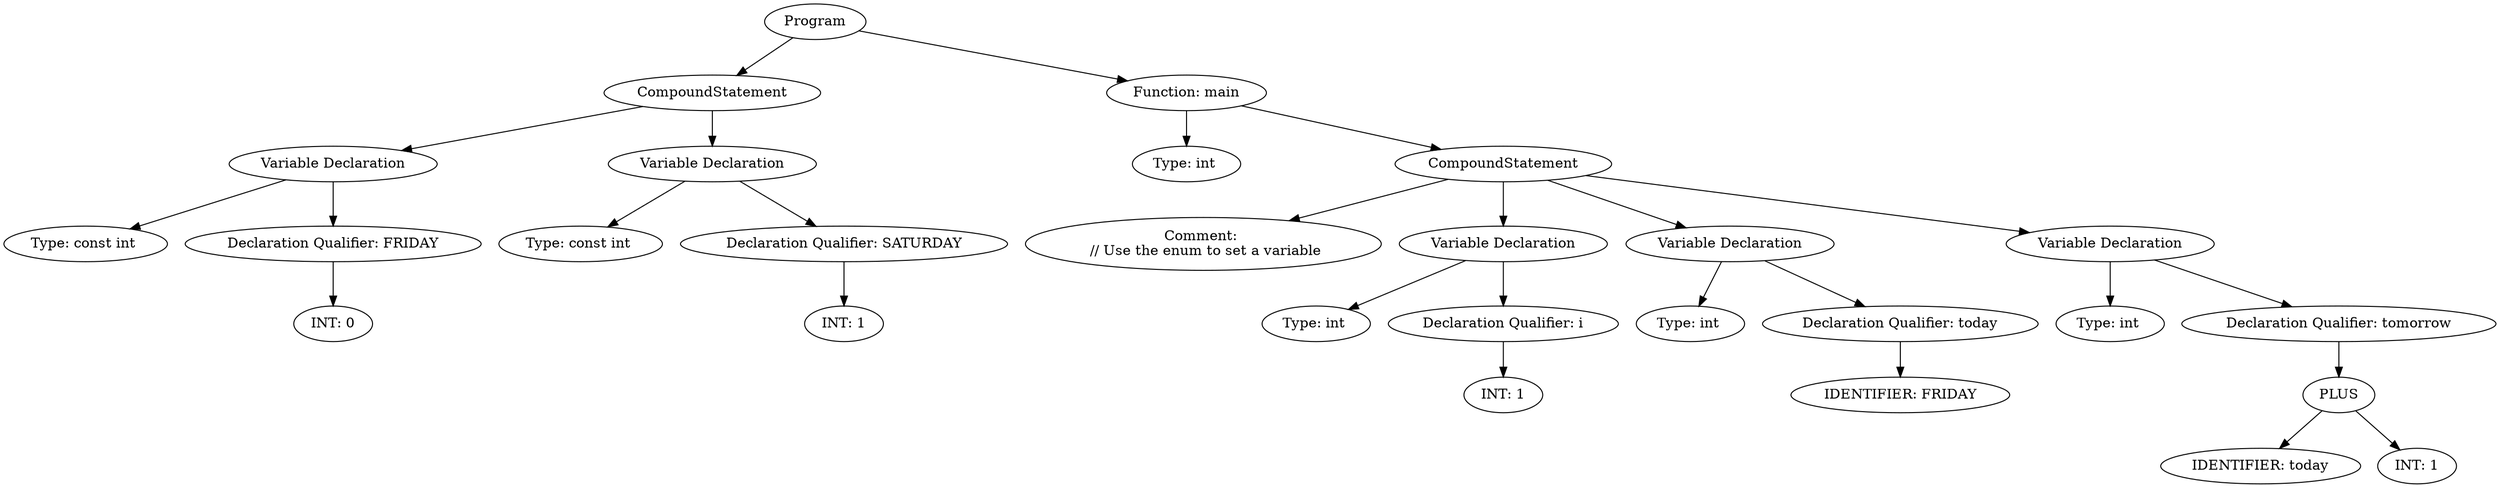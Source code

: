 digraph ExpressionGraph {
4460563296 [label="Program"];
4460563296 -> 4460564256;
4460564256 [label="CompoundStatement"];
4460564256 -> 4460562192;
4460562192 [label="Variable Declaration"];
4460562192 -> 4460571744;
4460571744 [label="Type: const int "];
4460562192 -> 4460562624;
4460562624 [label="Declaration Qualifier: FRIDAY"];
4460562624 -> 4460563392;
4460563392 [label="INT: 0"];
4460564256 -> 4460561088;
4460561088 [label="Variable Declaration"];
4460561088 -> 4460245984;
4460245984 [label="Type: const int "];
4460561088 -> 4460562240;
4460562240 [label="Declaration Qualifier: SATURDAY"];
4460562240 -> 4460563056;
4460563056 [label="INT: 1"];
4460563296 -> 4460564064;
4460564064 [label="Function: main"];
4460564064 -> 4460561520;
4460561520 [label="Type: int "];
4460564064 -> 4453428560;
4453428560 [label="CompoundStatement"];
4453428560 -> 4460562576;
4460562576 [label="Comment: 
 // Use the enum to set a variable"];
4453428560 -> 4460567616;
4460567616 [label="Variable Declaration"];
4460567616 -> 4460573472;
4460573472 [label="Type: int "];
4460567616 -> 4456535616;
4456535616 [label="Declaration Qualifier: i"];
4456535616 -> 4453717232;
4453717232 [label="INT: 1"];
4453428560 -> 4460569776;
4460569776 [label="Variable Declaration"];
4460569776 -> 4460571360;
4460571360 [label="Type: int "];
4460569776 -> 4460564640;
4460564640 [label="Declaration Qualifier: today"];
4460564640 -> 4460571504;
4460571504 [label="IDENTIFIER: FRIDAY"];
4453428560 -> 4460566080;
4460566080 [label="Variable Declaration"];
4460566080 -> 4460561232;
4460561232 [label="Type: int "];
4460566080 -> 4460562432;
4460562432 [label="Declaration Qualifier: tomorrow"];
4460562432 -> 4460561376;
4460561376 [label="PLUS"];
4460561376 -> 4460561040;
4460561376 -> 4460561904;
4460561040 [label="IDENTIFIER: today"];
4460561904 [label="INT: 1"];
}
